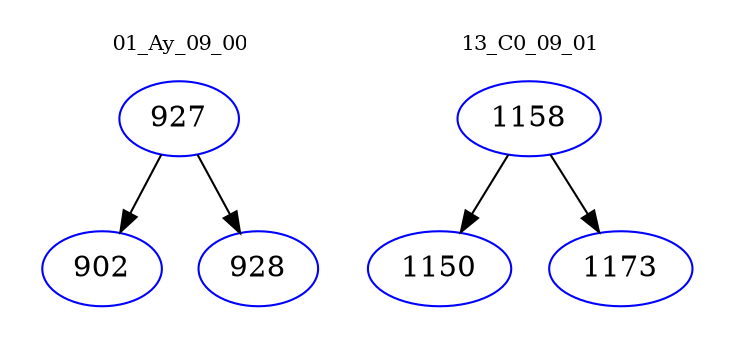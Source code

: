 digraph{
subgraph cluster_0 {
color = white
label = "01_Ay_09_00";
fontsize=10;
T0_927 [label="927", color="blue"]
T0_927 -> T0_902 [color="black"]
T0_902 [label="902", color="blue"]
T0_927 -> T0_928 [color="black"]
T0_928 [label="928", color="blue"]
}
subgraph cluster_1 {
color = white
label = "13_C0_09_01";
fontsize=10;
T1_1158 [label="1158", color="blue"]
T1_1158 -> T1_1150 [color="black"]
T1_1150 [label="1150", color="blue"]
T1_1158 -> T1_1173 [color="black"]
T1_1173 [label="1173", color="blue"]
}
}
